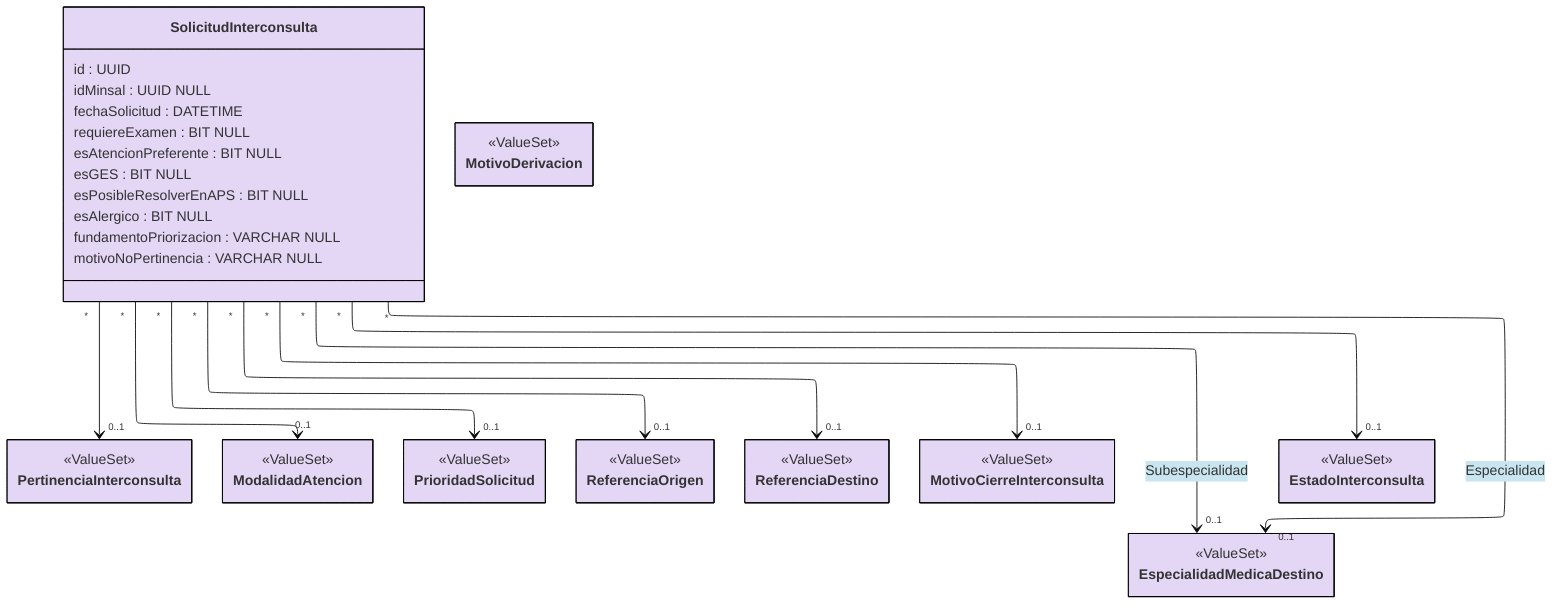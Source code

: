 ---
config:
  layout: elk
  theme: base
  class:
    hideEmptyMembersBox: true
  themeVariables:
    primaryBorderColor: "#000000"
    primaryColor: "#C9E6F0"
---

classDiagram
direction TB

class SolicitudInterconsulta {
  id : UUID
  idMinsal : UUID NULL

  fechaSolicitud : DATETIME
  requiereExamen : BIT NULL
  esAtencionPreferente : BIT NULL
  esGES : BIT NULL
  esPosibleResolverEnAPS : BIT NULL
  esAlergico : BIT NULL
  fundamentoPriorizacion : VARCHAR NULL
  motivoNoPertinencia : VARCHAR NULL
}

class PertinenciaInterconsulta { <<ValueSet>> }
class ModalidadAtencion { <<ValueSet>> }
class MotivoDerivacion { <<ValueSet>> }
class PrioridadSolicitud { <<ValueSet>> }
class ReferenciaOrigen { <<ValueSet>> }
class ReferenciaDestino { <<ValueSet>> }


class MotivoCierreInterconsulta { <<ValueSet>> }
class EstadoInterconsulta { <<ValueSet>> }
class EspecialidadMedicaDestino { <<ValueSet>> }


SolicitudInterconsulta "*" --> "0..1" PertinenciaInterconsulta
SolicitudInterconsulta "*" --> "0..1" PrioridadSolicitud
SolicitudInterconsulta "*" --> "0..1" ReferenciaOrigen
SolicitudInterconsulta "*" --> "0..1" ModalidadAtencion
SolicitudInterconsulta "*" --> "0..1" ReferenciaDestino
SolicitudInterconsulta "*" --> "0..1" MotivoCierreInterconsulta
SolicitudInterconsulta "*" --> "0..1" EstadoInterconsulta
SolicitudInterconsulta "*" --> "0..1" EspecialidadMedicaDestino: Especialidad
SolicitudInterconsulta "*" --> "0..1" EspecialidadMedicaDestino: Subespecialidad


style SolicitudInterconsulta fill:#e4d6f5,stroke:#000000
style SolicitudInterconsulta_Alergia fill:#f8c3cd,stroke:#000000
style SolicitudInterconsulta_Diagnostico fill:#f8c3cd,stroke:#000000
style SolicitudInterconsulta_ObservacionIndiceComorbilidad fill:#f8c3cd,stroke:#000000
style PertinenciaInterconsulta fill:#e4d6f5,stroke:#000000
style ModalidadAtencion fill:#e4d6f5,stroke:#000000
style MotivoDerivacion fill:#e4d6f5,stroke:#000000
style PrioridadSolicitud fill:#e4d6f5,stroke:#000000
style ReferenciaOrigen fill:#e4d6f5,stroke:#000000
style ReferenciaDestino fill:#e4d6f5,stroke:#000000
style MotivoCierreInterconsulta fill:#e4d6f5,stroke:#000000
style EstadoInterconsulta fill:#e4d6f5,stroke:#000000
style EspecialidadMedicaDestino fill:#e4d6f5,stroke:#000000
style SolicitudInterconsulta_ObservacionPacienteCuidador fill:#f8c3cd,stroke:#000000

link SolicitudInterconsulta_ObservacionPacienteCuidador "./ObservacionPacienteCuidador.mmd"
link SolicitudInterconsulta_Diagnostico "./Diagnostico.mmd"
link SolicitudInterconsulta_ObservacionIndiceComorbilidad "./ObservacionIndiceComorbilidad.mmd"
link PertinenciaInterconsulta "https://build.fhir.org/ig/Minsal-CL/SIGTEv2-IG/ValueSet-VSPertinenciaInterconsulta.html"
link ModalidadAtencion "https://build.fhir.org/ig/Minsal-CL/SIGTEv2-IG/ValueSet-VSModalidadAtencionCodigo.html"
link MotivoDerivacion "https://build.fhir.org/ig/Minsal-CL/SIGTEv2-IG/StructureDefinition-QuestionnaireResponseIniciarLE.html"
link PrioridadSolicitud "https://hl7.org/fhir/R4/valueset-request-priority.html"
link ReferenciaOrigen "https://build.fhir.org/ig/Minsal-CL/SIGTEv2-IG/ValueSet-VSorigenInterconsulta.html"
link ReferenciaDestino "https://build.fhir.org/ig/Minsal-CL/SIGTEv2-IG/ValueSet-VSDestinoReferenciaCodigo.html"
link MotivoCierreInterconsulta "https://build.fhir.org/ig/Minsal-CL/SIGTEv2-IG/ValueSet-VSMotivoCierreInterconsulta.html"
link EstadoInterconsulta "https://build.fhir.org/ig/Minsal-CL/SIGTEv2-IG/ValueSet-VSEstadoInterconsulta.html"
link EspecialidadMedicaDestino "https://build.fhir.org/ig/Minsal-CL/SIGTEv2-IG/ValueSet-VsEspecialidadDest.html"